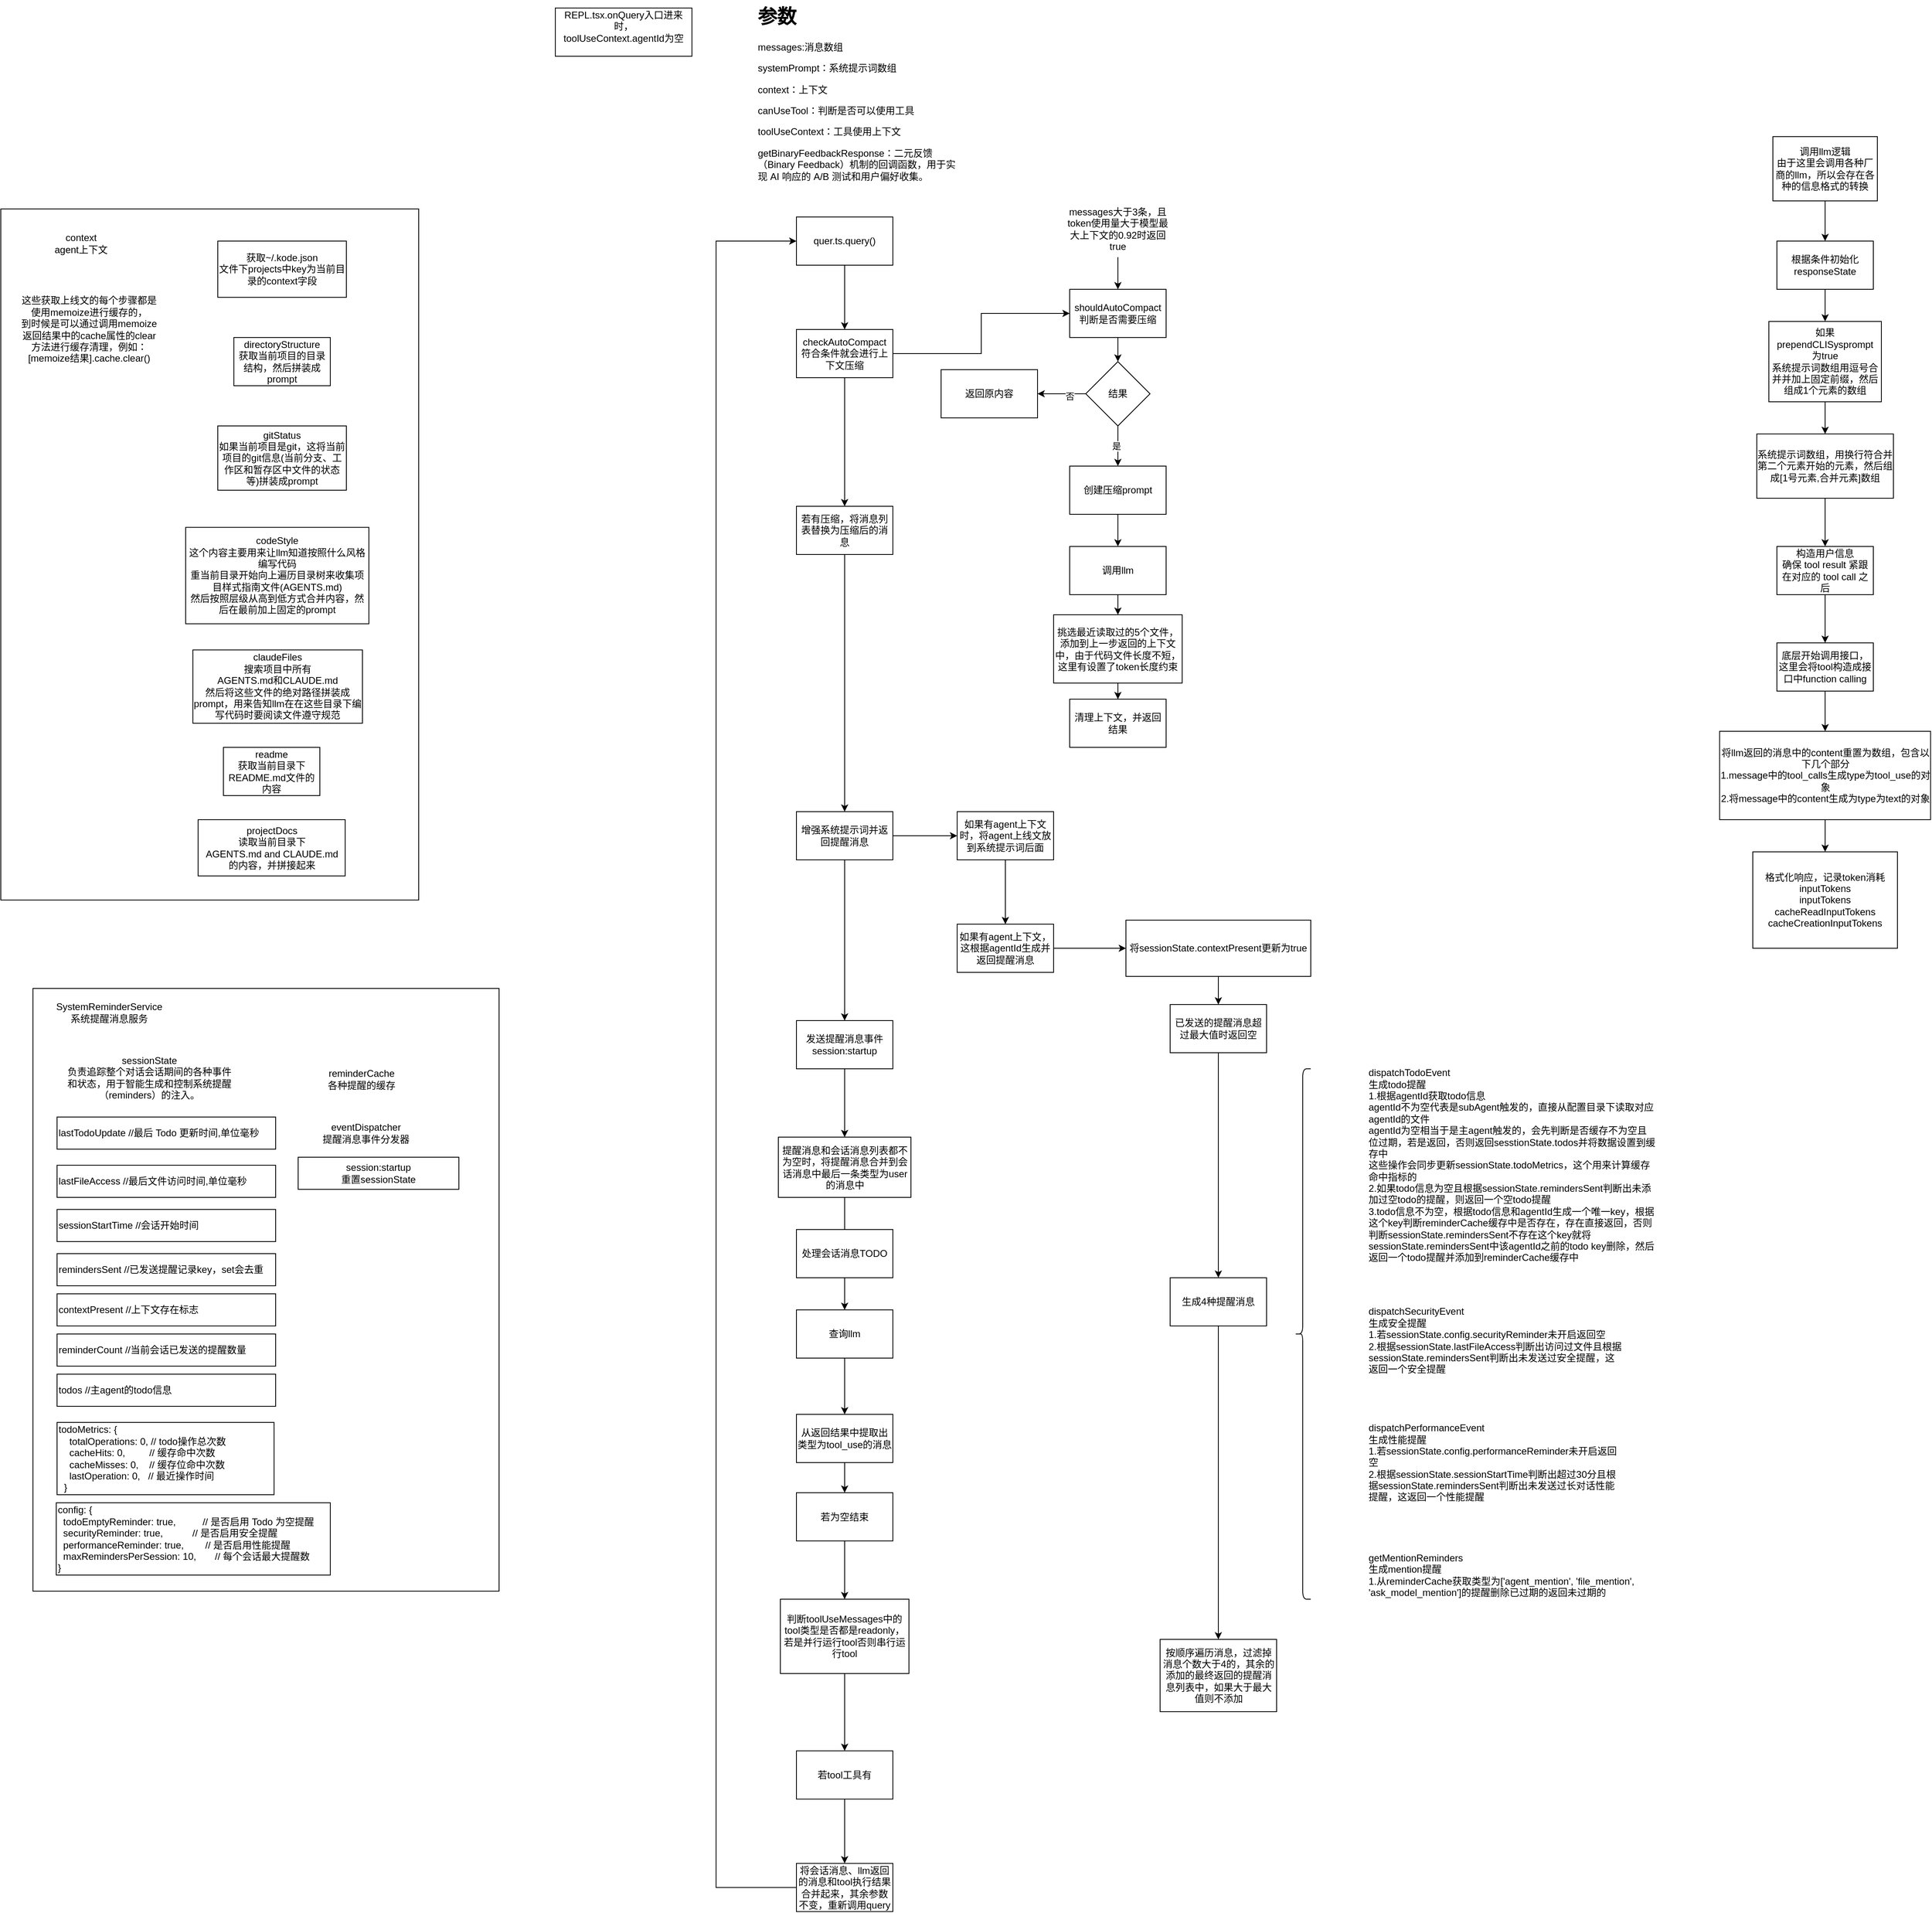 <mxfile version="28.2.5">
  <diagram name="第 1 页" id="Q0NscItecU1U9k1imM_O">
    <mxGraphModel dx="2130" dy="1872" grid="1" gridSize="10" guides="1" tooltips="1" connect="1" arrows="1" fold="1" page="1" pageScale="1" pageWidth="827" pageHeight="1169" math="0" shadow="0">
      <root>
        <mxCell id="0" />
        <mxCell id="1" parent="0" />
        <mxCell id="P5QHbWgMxLtJwnUJuL_Y-58" value="" style="rounded=0;whiteSpace=wrap;html=1;" parent="1" vertex="1">
          <mxGeometry x="-770" y="1050" width="580" height="750" as="geometry" />
        </mxCell>
        <mxCell id="P5QHbWgMxLtJwnUJuL_Y-53" value="" style="rounded=0;whiteSpace=wrap;html=1;" parent="1" vertex="1">
          <mxGeometry x="-810" y="80" width="520" height="860" as="geometry" />
        </mxCell>
        <mxCell id="P5QHbWgMxLtJwnUJuL_Y-4" value="" style="edgeStyle=orthogonalEdgeStyle;rounded=0;orthogonalLoop=1;jettySize=auto;html=1;" parent="1" source="P5QHbWgMxLtJwnUJuL_Y-1" target="P5QHbWgMxLtJwnUJuL_Y-3" edge="1">
          <mxGeometry relative="1" as="geometry" />
        </mxCell>
        <mxCell id="P5QHbWgMxLtJwnUJuL_Y-1" value="quer.ts.query()" style="rounded=0;whiteSpace=wrap;html=1;" parent="1" vertex="1">
          <mxGeometry x="180" y="90" width="120" height="60" as="geometry" />
        </mxCell>
        <mxCell id="P5QHbWgMxLtJwnUJuL_Y-6" value="" style="edgeStyle=orthogonalEdgeStyle;rounded=0;orthogonalLoop=1;jettySize=auto;html=1;entryX=0;entryY=0.5;entryDx=0;entryDy=0;" parent="1" source="P5QHbWgMxLtJwnUJuL_Y-3" target="P5QHbWgMxLtJwnUJuL_Y-5" edge="1">
          <mxGeometry relative="1" as="geometry" />
        </mxCell>
        <mxCell id="P5QHbWgMxLtJwnUJuL_Y-24" value="" style="edgeStyle=orthogonalEdgeStyle;rounded=0;orthogonalLoop=1;jettySize=auto;html=1;" parent="1" source="P5QHbWgMxLtJwnUJuL_Y-3" target="P5QHbWgMxLtJwnUJuL_Y-23" edge="1">
          <mxGeometry relative="1" as="geometry" />
        </mxCell>
        <mxCell id="P5QHbWgMxLtJwnUJuL_Y-3" value="checkAutoCompact&lt;div&gt;符合条件就会进行上下文压缩&lt;/div&gt;" style="rounded=0;whiteSpace=wrap;html=1;" parent="1" vertex="1">
          <mxGeometry x="180" y="230" width="120" height="60" as="geometry" />
        </mxCell>
        <mxCell id="P5QHbWgMxLtJwnUJuL_Y-9" value="" style="edgeStyle=orthogonalEdgeStyle;rounded=0;orthogonalLoop=1;jettySize=auto;html=1;" parent="1" source="P5QHbWgMxLtJwnUJuL_Y-5" target="P5QHbWgMxLtJwnUJuL_Y-8" edge="1">
          <mxGeometry relative="1" as="geometry" />
        </mxCell>
        <mxCell id="P5QHbWgMxLtJwnUJuL_Y-5" value="shouldAutoCompact&lt;div&gt;判断是否需要压缩&lt;/div&gt;" style="whiteSpace=wrap;html=1;rounded=0;" parent="1" vertex="1">
          <mxGeometry x="520" y="180" width="120" height="60" as="geometry" />
        </mxCell>
        <mxCell id="P5QHbWgMxLtJwnUJuL_Y-11" value="" style="edgeStyle=orthogonalEdgeStyle;rounded=0;orthogonalLoop=1;jettySize=auto;html=1;" parent="1" source="P5QHbWgMxLtJwnUJuL_Y-8" target="P5QHbWgMxLtJwnUJuL_Y-10" edge="1">
          <mxGeometry relative="1" as="geometry" />
        </mxCell>
        <mxCell id="P5QHbWgMxLtJwnUJuL_Y-13" value="是" style="edgeLabel;html=1;align=center;verticalAlign=middle;resizable=0;points=[];" parent="P5QHbWgMxLtJwnUJuL_Y-11" vertex="1" connectable="0">
          <mxGeometry x="0.009" y="-2" relative="1" as="geometry">
            <mxPoint as="offset" />
          </mxGeometry>
        </mxCell>
        <mxCell id="P5QHbWgMxLtJwnUJuL_Y-15" value="" style="edgeStyle=orthogonalEdgeStyle;rounded=0;orthogonalLoop=1;jettySize=auto;html=1;" parent="1" source="P5QHbWgMxLtJwnUJuL_Y-8" edge="1">
          <mxGeometry relative="1" as="geometry">
            <mxPoint x="480" y="310" as="targetPoint" />
          </mxGeometry>
        </mxCell>
        <mxCell id="P5QHbWgMxLtJwnUJuL_Y-16" value="否" style="edgeLabel;html=1;align=center;verticalAlign=middle;resizable=0;points=[];" parent="P5QHbWgMxLtJwnUJuL_Y-15" vertex="1" connectable="0">
          <mxGeometry x="-0.347" y="3" relative="1" as="geometry">
            <mxPoint as="offset" />
          </mxGeometry>
        </mxCell>
        <mxCell id="P5QHbWgMxLtJwnUJuL_Y-8" value="结果" style="rhombus;whiteSpace=wrap;html=1;rounded=0;" parent="1" vertex="1">
          <mxGeometry x="540" y="270" width="80" height="80" as="geometry" />
        </mxCell>
        <mxCell id="P5QHbWgMxLtJwnUJuL_Y-26" value="" style="edgeStyle=orthogonalEdgeStyle;rounded=0;orthogonalLoop=1;jettySize=auto;html=1;" parent="1" source="P5QHbWgMxLtJwnUJuL_Y-10" target="P5QHbWgMxLtJwnUJuL_Y-25" edge="1">
          <mxGeometry relative="1" as="geometry" />
        </mxCell>
        <mxCell id="P5QHbWgMxLtJwnUJuL_Y-10" value="创建压缩prompt" style="whiteSpace=wrap;html=1;rounded=0;" parent="1" vertex="1">
          <mxGeometry x="520" y="400" width="120" height="60" as="geometry" />
        </mxCell>
        <mxCell id="P5QHbWgMxLtJwnUJuL_Y-19" value="返回原内容" style="rounded=0;whiteSpace=wrap;html=1;" parent="1" vertex="1">
          <mxGeometry x="360" y="280" width="120" height="60" as="geometry" />
        </mxCell>
        <mxCell id="P5QHbWgMxLtJwnUJuL_Y-22" style="edgeStyle=orthogonalEdgeStyle;rounded=0;orthogonalLoop=1;jettySize=auto;html=1;exitX=0.5;exitY=1;exitDx=0;exitDy=0;entryX=0.5;entryY=0;entryDx=0;entryDy=0;" parent="1" source="P5QHbWgMxLtJwnUJuL_Y-21" target="P5QHbWgMxLtJwnUJuL_Y-5" edge="1">
          <mxGeometry relative="1" as="geometry" />
        </mxCell>
        <mxCell id="P5QHbWgMxLtJwnUJuL_Y-21" value="messages大于3条，且token使用量大于模型最大上下文的0.92时返回true" style="text;html=1;align=center;verticalAlign=middle;whiteSpace=wrap;rounded=0;" parent="1" vertex="1">
          <mxGeometry x="515" y="70" width="130" height="70" as="geometry" />
        </mxCell>
        <mxCell id="Ng6PZ43AAAkMnln1ni1C-2" value="" style="edgeStyle=orthogonalEdgeStyle;rounded=0;orthogonalLoop=1;jettySize=auto;html=1;" edge="1" parent="1" source="P5QHbWgMxLtJwnUJuL_Y-23" target="Ng6PZ43AAAkMnln1ni1C-1">
          <mxGeometry relative="1" as="geometry" />
        </mxCell>
        <mxCell id="P5QHbWgMxLtJwnUJuL_Y-23" value="若有压缩，将消息列表替换为压缩后的消息" style="whiteSpace=wrap;html=1;rounded=0;" parent="1" vertex="1">
          <mxGeometry x="180" y="450" width="120" height="60" as="geometry" />
        </mxCell>
        <mxCell id="P5QHbWgMxLtJwnUJuL_Y-41" value="" style="edgeStyle=orthogonalEdgeStyle;rounded=0;orthogonalLoop=1;jettySize=auto;html=1;" parent="1" source="P5QHbWgMxLtJwnUJuL_Y-25" target="P5QHbWgMxLtJwnUJuL_Y-40" edge="1">
          <mxGeometry relative="1" as="geometry" />
        </mxCell>
        <mxCell id="P5QHbWgMxLtJwnUJuL_Y-25" value="调用llm" style="whiteSpace=wrap;html=1;rounded=0;" parent="1" vertex="1">
          <mxGeometry x="520" y="500" width="120" height="60" as="geometry" />
        </mxCell>
        <mxCell id="P5QHbWgMxLtJwnUJuL_Y-29" value="" style="edgeStyle=orthogonalEdgeStyle;rounded=0;orthogonalLoop=1;jettySize=auto;html=1;" parent="1" source="P5QHbWgMxLtJwnUJuL_Y-27" target="P5QHbWgMxLtJwnUJuL_Y-28" edge="1">
          <mxGeometry relative="1" as="geometry" />
        </mxCell>
        <mxCell id="P5QHbWgMxLtJwnUJuL_Y-27" value="调用llm逻辑&lt;div&gt;由于这里会调用各种厂商的llm，所以会存在各种的信息格式的转换&lt;/div&gt;" style="rounded=0;whiteSpace=wrap;html=1;" parent="1" vertex="1">
          <mxGeometry x="1395" y="-10" width="130" height="80" as="geometry" />
        </mxCell>
        <mxCell id="P5QHbWgMxLtJwnUJuL_Y-31" value="" style="edgeStyle=orthogonalEdgeStyle;rounded=0;orthogonalLoop=1;jettySize=auto;html=1;" parent="1" source="P5QHbWgMxLtJwnUJuL_Y-28" target="P5QHbWgMxLtJwnUJuL_Y-30" edge="1">
          <mxGeometry relative="1" as="geometry" />
        </mxCell>
        <mxCell id="P5QHbWgMxLtJwnUJuL_Y-28" value="根据条件初始化&lt;div&gt;responseState&lt;/div&gt;" style="whiteSpace=wrap;html=1;rounded=0;" parent="1" vertex="1">
          <mxGeometry x="1400" y="120" width="120" height="60" as="geometry" />
        </mxCell>
        <mxCell id="P5QHbWgMxLtJwnUJuL_Y-33" value="" style="edgeStyle=orthogonalEdgeStyle;rounded=0;orthogonalLoop=1;jettySize=auto;html=1;" parent="1" source="P5QHbWgMxLtJwnUJuL_Y-30" target="P5QHbWgMxLtJwnUJuL_Y-32" edge="1">
          <mxGeometry relative="1" as="geometry" />
        </mxCell>
        <mxCell id="P5QHbWgMxLtJwnUJuL_Y-30" value="如果prependCLISysprompt&lt;div&gt;为true&lt;/div&gt;&lt;div&gt;系统提示词数组用逗号合并并加上固定前缀，然后组成1个元素的数组&lt;/div&gt;" style="whiteSpace=wrap;html=1;rounded=0;" parent="1" vertex="1">
          <mxGeometry x="1390" y="220" width="140" height="100" as="geometry" />
        </mxCell>
        <mxCell id="P5QHbWgMxLtJwnUJuL_Y-35" value="" style="edgeStyle=orthogonalEdgeStyle;rounded=0;orthogonalLoop=1;jettySize=auto;html=1;" parent="1" source="P5QHbWgMxLtJwnUJuL_Y-32" target="P5QHbWgMxLtJwnUJuL_Y-34" edge="1">
          <mxGeometry relative="1" as="geometry" />
        </mxCell>
        <mxCell id="P5QHbWgMxLtJwnUJuL_Y-32" value="系统提示词数组，用换行符合并第二个元素开始的元素，然后组成[1号元素,合并元素]数组" style="whiteSpace=wrap;html=1;rounded=0;" parent="1" vertex="1">
          <mxGeometry x="1375" y="360" width="170" height="80" as="geometry" />
        </mxCell>
        <mxCell id="P5QHbWgMxLtJwnUJuL_Y-37" value="" style="edgeStyle=orthogonalEdgeStyle;rounded=0;orthogonalLoop=1;jettySize=auto;html=1;" parent="1" source="P5QHbWgMxLtJwnUJuL_Y-34" target="P5QHbWgMxLtJwnUJuL_Y-36" edge="1">
          <mxGeometry relative="1" as="geometry" />
        </mxCell>
        <mxCell id="P5QHbWgMxLtJwnUJuL_Y-34" value="构造用户信息&lt;div&gt;确保 tool result 紧跟在对应的 tool call 之后&lt;/div&gt;" style="whiteSpace=wrap;html=1;rounded=0;" parent="1" vertex="1">
          <mxGeometry x="1400" y="500" width="120" height="60" as="geometry" />
        </mxCell>
        <mxCell id="P5QHbWgMxLtJwnUJuL_Y-39" value="" style="edgeStyle=orthogonalEdgeStyle;rounded=0;orthogonalLoop=1;jettySize=auto;html=1;" parent="1" source="Ng6PZ43AAAkMnln1ni1C-44" target="P5QHbWgMxLtJwnUJuL_Y-38" edge="1">
          <mxGeometry relative="1" as="geometry" />
        </mxCell>
        <mxCell id="P5QHbWgMxLtJwnUJuL_Y-36" value="底层开始调用接口，这里会将tool构造成接口中function calling" style="whiteSpace=wrap;html=1;rounded=0;" parent="1" vertex="1">
          <mxGeometry x="1400" y="620" width="120" height="60" as="geometry" />
        </mxCell>
        <mxCell id="P5QHbWgMxLtJwnUJuL_Y-38" value="格式化响应，记录token消耗&lt;div&gt;inputTokens&lt;/div&gt;&lt;div&gt;inputTokens&lt;/div&gt;&lt;div&gt;cacheReadInputTokens&lt;/div&gt;&lt;div&gt;cacheCreationInputTokens&lt;/div&gt;" style="whiteSpace=wrap;html=1;rounded=0;" parent="1" vertex="1">
          <mxGeometry x="1370" y="880" width="180" height="120" as="geometry" />
        </mxCell>
        <mxCell id="P5QHbWgMxLtJwnUJuL_Y-43" value="" style="edgeStyle=orthogonalEdgeStyle;rounded=0;orthogonalLoop=1;jettySize=auto;html=1;" parent="1" source="P5QHbWgMxLtJwnUJuL_Y-40" target="P5QHbWgMxLtJwnUJuL_Y-42" edge="1">
          <mxGeometry relative="1" as="geometry" />
        </mxCell>
        <mxCell id="P5QHbWgMxLtJwnUJuL_Y-40" value="挑选最近读取过的5个文件，添加到上一步返回的上下文中，由于代码文件长度不短，这里有设置了token长度约束" style="whiteSpace=wrap;html=1;rounded=0;" parent="1" vertex="1">
          <mxGeometry x="500" y="585" width="160" height="85" as="geometry" />
        </mxCell>
        <mxCell id="P5QHbWgMxLtJwnUJuL_Y-42" value="清理上下文，并返回结果" style="whiteSpace=wrap;html=1;rounded=0;" parent="1" vertex="1">
          <mxGeometry x="520" y="690" width="120" height="60" as="geometry" />
        </mxCell>
        <mxCell id="P5QHbWgMxLtJwnUJuL_Y-45" value="codeStyle&lt;br&gt;&lt;div&gt;这个内容主要用来让llm知道按照什么风格编写代码&lt;br&gt;&lt;div&gt;重当前目录开始向上遍历目录树来收集项目样式指南文件(AGENTS.md)&lt;/div&gt;&lt;div&gt;然后按照层级从高到低方式合并内容，然后在最前加上固定的prompt&lt;/div&gt;&lt;/div&gt;" style="rounded=0;whiteSpace=wrap;html=1;" parent="1" vertex="1">
          <mxGeometry x="-580" y="476.25" width="228" height="120" as="geometry" />
        </mxCell>
        <mxCell id="P5QHbWgMxLtJwnUJuL_Y-46" value="获取~/.kode.json&lt;div&gt;文件下projects中key为当前目录的context字段&lt;/div&gt;" style="rounded=0;whiteSpace=wrap;html=1;" parent="1" vertex="1">
          <mxGeometry x="-540" y="120" width="160" height="70" as="geometry" />
        </mxCell>
        <mxCell id="P5QHbWgMxLtJwnUJuL_Y-47" value="&lt;div&gt;directoryStructure&lt;/div&gt;获取当前项目的目录结构，然后拼装成prompt" style="rounded=0;whiteSpace=wrap;html=1;" parent="1" vertex="1">
          <mxGeometry x="-520" y="240" width="120" height="60" as="geometry" />
        </mxCell>
        <mxCell id="P5QHbWgMxLtJwnUJuL_Y-48" value="这些获取上线文的每个步骤都是使用memoize进行缓存的，&lt;div&gt;到时候是可以通过调用memoize返回结果中的cache属性的clear方法进行缓存清理，例如：&lt;/div&gt;&lt;div&gt;[memoize结果].cache.clear()&lt;/div&gt;" style="text;html=1;align=center;verticalAlign=middle;whiteSpace=wrap;rounded=0;" parent="1" vertex="1">
          <mxGeometry x="-790" y="180" width="180" height="100" as="geometry" />
        </mxCell>
        <mxCell id="P5QHbWgMxLtJwnUJuL_Y-49" value="&lt;div&gt;claudeFiles&lt;/div&gt;搜索项目中所有&lt;div&gt;AGENTS.md和CLAUDE.md&lt;/div&gt;&lt;div&gt;然后将这些文件的绝对路径拼装成prompt，用来告知llm在在这些目录下编写代码时要阅读文件遵守规范&lt;/div&gt;" style="rounded=0;whiteSpace=wrap;html=1;" parent="1" vertex="1">
          <mxGeometry x="-571" y="628.75" width="211" height="91.25" as="geometry" />
        </mxCell>
        <mxCell id="P5QHbWgMxLtJwnUJuL_Y-50" value="&lt;div&gt;gitStatus&lt;/div&gt;如果当前项目是git，这将当前项目的git信息(当前分支、工作区和暂存区中文件的状态等)拼装成prompt" style="rounded=0;whiteSpace=wrap;html=1;" parent="1" vertex="1">
          <mxGeometry x="-540" y="350" width="160" height="80" as="geometry" />
        </mxCell>
        <mxCell id="P5QHbWgMxLtJwnUJuL_Y-51" value="&lt;div&gt;readme&lt;/div&gt;获取当前目录下README.md文件的内容" style="rounded=0;whiteSpace=wrap;html=1;" parent="1" vertex="1">
          <mxGeometry x="-533" y="750" width="120" height="60" as="geometry" />
        </mxCell>
        <mxCell id="P5QHbWgMxLtJwnUJuL_Y-52" value="projectDocs&lt;div&gt;读取当前目录下&lt;/div&gt;&lt;div&gt;AGENTS.md and CLAUDE.md&lt;/div&gt;&lt;div&gt;的内容，并拼接起来&lt;/div&gt;" style="rounded=0;whiteSpace=wrap;html=1;" parent="1" vertex="1">
          <mxGeometry x="-564.5" y="840" width="183" height="70" as="geometry" />
        </mxCell>
        <mxCell id="P5QHbWgMxLtJwnUJuL_Y-54" value="context&lt;div&gt;agent上下文&lt;/div&gt;" style="text;html=1;align=center;verticalAlign=middle;whiteSpace=wrap;rounded=0;" parent="1" vertex="1">
          <mxGeometry x="-760" y="105" width="100" height="35" as="geometry" />
        </mxCell>
        <mxCell id="P5QHbWgMxLtJwnUJuL_Y-56" value="&lt;h1 style=&quot;margin-top: 0px;&quot;&gt;参数&lt;/h1&gt;&lt;p&gt;messages:消息数组&lt;/p&gt;&lt;p&gt;systemPrompt：系统提示词数组&lt;/p&gt;&lt;p&gt;context：上下文&lt;/p&gt;&lt;p&gt;canUseTool：判断是否可以使用工具&lt;/p&gt;&lt;p&gt;toolUseContext：工具使用上下文&lt;/p&gt;&lt;p&gt;getBinaryFeedbackResponse：二元反馈（Binary Feedback）机制的回调函数，用于实现 AI 响应的 A/B 测试和用户偏好收集。&lt;/p&gt;" style="text;html=1;whiteSpace=wrap;overflow=hidden;rounded=0;" parent="1" vertex="1">
          <mxGeometry x="130" y="-180" width="250" height="250" as="geometry" />
        </mxCell>
        <mxCell id="P5QHbWgMxLtJwnUJuL_Y-57" value="REPL.tsx.onQuery入口进来时，&lt;div&gt;&lt;span style=&quot;text-align: left;&quot;&gt;toolUseContext.&lt;/span&gt;agentId为空&lt;/div&gt;&lt;div&gt;&lt;br&gt;&lt;/div&gt;" style="rounded=0;whiteSpace=wrap;html=1;" parent="1" vertex="1">
          <mxGeometry x="-120" y="-170" width="170" height="60" as="geometry" />
        </mxCell>
        <mxCell id="P5QHbWgMxLtJwnUJuL_Y-59" value="SystemReminderService&lt;div&gt;系统提醒消息服务&lt;/div&gt;" style="text;html=1;align=center;verticalAlign=middle;whiteSpace=wrap;rounded=0;" parent="1" vertex="1">
          <mxGeometry x="-750" y="1070" width="150" height="20" as="geometry" />
        </mxCell>
        <mxCell id="P5QHbWgMxLtJwnUJuL_Y-60" value="&lt;div&gt;sessionState&lt;/div&gt;负责追踪整个对话会话期间的各种事件和状态，用于智能生成和控制系统提醒（reminders）的注入。" style="text;html=1;align=center;verticalAlign=middle;whiteSpace=wrap;rounded=0;" parent="1" vertex="1">
          <mxGeometry x="-730" y="1130" width="210" height="61" as="geometry" />
        </mxCell>
        <mxCell id="P5QHbWgMxLtJwnUJuL_Y-61" value="&lt;div&gt;config: {&lt;/div&gt;&lt;div&gt;&amp;nbsp; todoEmptyReminder: true,&amp;nbsp; &amp;nbsp; &amp;nbsp; &amp;nbsp; &amp;nbsp; // 是否启用 Todo 为空提醒&lt;/div&gt;&lt;div&gt;&amp;nbsp; securityReminder: true,&amp;nbsp; &amp;nbsp; &amp;nbsp; &amp;nbsp; &amp;nbsp; &amp;nbsp;// 是否启用安全提醒&lt;/div&gt;&lt;div&gt;&amp;nbsp; performanceReminder: true,&amp;nbsp; &amp;nbsp; &amp;nbsp; &amp;nbsp; // 是否启用性能提醒&lt;/div&gt;&lt;div&gt;&amp;nbsp; maxRemindersPerSession: 10,&amp;nbsp; &amp;nbsp; &amp;nbsp; &amp;nbsp;// 每个会话最大提醒数&lt;/div&gt;&lt;div&gt;}&lt;/div&gt;" style="rounded=0;whiteSpace=wrap;html=1;align=left;" parent="1" vertex="1">
          <mxGeometry x="-741" y="1690" width="341" height="90" as="geometry" />
        </mxCell>
        <mxCell id="P5QHbWgMxLtJwnUJuL_Y-62" value="lastTodoUpdate //最后 Todo 更新时间,单位毫秒" style="rounded=0;whiteSpace=wrap;html=1;align=left;" parent="1" vertex="1">
          <mxGeometry x="-740" y="1210" width="272" height="40" as="geometry" />
        </mxCell>
        <mxCell id="P5QHbWgMxLtJwnUJuL_Y-63" value="lastFileAccess //最后文件访问时间,单位毫秒" style="rounded=0;whiteSpace=wrap;html=1;align=left;" parent="1" vertex="1">
          <mxGeometry x="-740" y="1270" width="272" height="40" as="geometry" />
        </mxCell>
        <mxCell id="P5QHbWgMxLtJwnUJuL_Y-64" value="sessionStartTime //会话开始时间" style="rounded=0;whiteSpace=wrap;html=1;align=left;" parent="1" vertex="1">
          <mxGeometry x="-740" y="1325" width="272" height="40" as="geometry" />
        </mxCell>
        <mxCell id="P5QHbWgMxLtJwnUJuL_Y-65" value="remindersSent //已发送提醒记录key，set会去重" style="rounded=0;whiteSpace=wrap;html=1;align=left;" parent="1" vertex="1">
          <mxGeometry x="-740" y="1380" width="272" height="40" as="geometry" />
        </mxCell>
        <mxCell id="P5QHbWgMxLtJwnUJuL_Y-66" value="contextPresent //上下文存在标志" style="rounded=0;whiteSpace=wrap;html=1;align=left;" parent="1" vertex="1">
          <mxGeometry x="-740" y="1430" width="272" height="40" as="geometry" />
        </mxCell>
        <mxCell id="P5QHbWgMxLtJwnUJuL_Y-67" value="reminderCount //当前会话已发送的提醒数量" style="rounded=0;whiteSpace=wrap;html=1;align=left;" parent="1" vertex="1">
          <mxGeometry x="-740" y="1480" width="272" height="40" as="geometry" />
        </mxCell>
        <mxCell id="Ng6PZ43AAAkMnln1ni1C-4" value="" style="edgeStyle=orthogonalEdgeStyle;rounded=0;orthogonalLoop=1;jettySize=auto;html=1;" edge="1" parent="1" source="Ng6PZ43AAAkMnln1ni1C-1" target="Ng6PZ43AAAkMnln1ni1C-3">
          <mxGeometry relative="1" as="geometry" />
        </mxCell>
        <mxCell id="Ng6PZ43AAAkMnln1ni1C-25" value="" style="edgeStyle=orthogonalEdgeStyle;rounded=0;orthogonalLoop=1;jettySize=auto;html=1;" edge="1" parent="1" source="Ng6PZ43AAAkMnln1ni1C-1" target="Ng6PZ43AAAkMnln1ni1C-24">
          <mxGeometry relative="1" as="geometry" />
        </mxCell>
        <mxCell id="Ng6PZ43AAAkMnln1ni1C-1" value="增强系统提示词并返回提醒消息" style="whiteSpace=wrap;html=1;rounded=0;" vertex="1" parent="1">
          <mxGeometry x="180" y="830" width="120" height="60" as="geometry" />
        </mxCell>
        <mxCell id="Ng6PZ43AAAkMnln1ni1C-6" value="" style="edgeStyle=orthogonalEdgeStyle;rounded=0;orthogonalLoop=1;jettySize=auto;html=1;" edge="1" parent="1" source="Ng6PZ43AAAkMnln1ni1C-3" target="Ng6PZ43AAAkMnln1ni1C-5">
          <mxGeometry relative="1" as="geometry" />
        </mxCell>
        <mxCell id="Ng6PZ43AAAkMnln1ni1C-3" value="如果有agent上下文时，将agent上线文放到系统提示词后面" style="whiteSpace=wrap;html=1;rounded=0;" vertex="1" parent="1">
          <mxGeometry x="380" y="830" width="120" height="60" as="geometry" />
        </mxCell>
        <mxCell id="Ng6PZ43AAAkMnln1ni1C-8" value="" style="edgeStyle=orthogonalEdgeStyle;rounded=0;orthogonalLoop=1;jettySize=auto;html=1;" edge="1" parent="1" source="Ng6PZ43AAAkMnln1ni1C-5" target="Ng6PZ43AAAkMnln1ni1C-7">
          <mxGeometry relative="1" as="geometry" />
        </mxCell>
        <mxCell id="Ng6PZ43AAAkMnln1ni1C-5" value="如果有agent上下文，这根据agentId生成并返回提醒消息" style="whiteSpace=wrap;html=1;rounded=0;" vertex="1" parent="1">
          <mxGeometry x="380" y="970" width="120" height="60" as="geometry" />
        </mxCell>
        <mxCell id="Ng6PZ43AAAkMnln1ni1C-10" value="" style="edgeStyle=orthogonalEdgeStyle;rounded=0;orthogonalLoop=1;jettySize=auto;html=1;" edge="1" parent="1" source="Ng6PZ43AAAkMnln1ni1C-7" target="Ng6PZ43AAAkMnln1ni1C-9">
          <mxGeometry relative="1" as="geometry" />
        </mxCell>
        <mxCell id="Ng6PZ43AAAkMnln1ni1C-7" value="将sessionState.contextPresent更新为true" style="whiteSpace=wrap;html=1;rounded=0;" vertex="1" parent="1">
          <mxGeometry x="590" y="965" width="230" height="70" as="geometry" />
        </mxCell>
        <mxCell id="Ng6PZ43AAAkMnln1ni1C-12" value="" style="edgeStyle=orthogonalEdgeStyle;rounded=0;orthogonalLoop=1;jettySize=auto;html=1;" edge="1" parent="1" source="Ng6PZ43AAAkMnln1ni1C-9" target="Ng6PZ43AAAkMnln1ni1C-11">
          <mxGeometry relative="1" as="geometry" />
        </mxCell>
        <mxCell id="Ng6PZ43AAAkMnln1ni1C-9" value="已发送的提醒消息超过最大值时返回空" style="whiteSpace=wrap;html=1;rounded=0;" vertex="1" parent="1">
          <mxGeometry x="645" y="1070" width="120" height="60" as="geometry" />
        </mxCell>
        <mxCell id="Ng6PZ43AAAkMnln1ni1C-14" value="" style="edgeStyle=orthogonalEdgeStyle;rounded=0;orthogonalLoop=1;jettySize=auto;html=1;" edge="1" parent="1" source="Ng6PZ43AAAkMnln1ni1C-11" target="Ng6PZ43AAAkMnln1ni1C-13">
          <mxGeometry relative="1" as="geometry" />
        </mxCell>
        <mxCell id="Ng6PZ43AAAkMnln1ni1C-11" value="生成4种提醒消息" style="whiteSpace=wrap;html=1;rounded=0;" vertex="1" parent="1">
          <mxGeometry x="645" y="1410" width="120" height="60" as="geometry" />
        </mxCell>
        <mxCell id="Ng6PZ43AAAkMnln1ni1C-13" value="按顺序遍历消息，过滤掉消息个数大于4的，其余的添加的最终返回的提醒消息列表中，如果大于最大值则不添加" style="whiteSpace=wrap;html=1;rounded=0;" vertex="1" parent="1">
          <mxGeometry x="632.5" y="1860" width="145" height="90" as="geometry" />
        </mxCell>
        <mxCell id="Ng6PZ43AAAkMnln1ni1C-16" value="dispatchTodoEvent&lt;div&gt;生成todo提醒&lt;/div&gt;&lt;div&gt;1.根据agentId获取todo信息&lt;/div&gt;&lt;div&gt;agentId不为空代表是subAgent触发的，直接从配置目录下读取对应agentId的文件&lt;/div&gt;&lt;div&gt;agentId为空相当于是主agent触发的，会先判断是否缓存不为空且位过期，若是返回，否则返回sesstionState.todos并将数据设置到缓存中&lt;/div&gt;&lt;div&gt;这些操作会同步更新sessionState.todoMetrics，这个用来计算缓存命中指标的&lt;/div&gt;&lt;div&gt;2.如果todo信息为空且根据sessionState.remindersSent判断出未添加过空todo的提醒，则返回一个空todo提醒&lt;/div&gt;&lt;div&gt;3.todo信息不为空，根据todo信息和agentId生成一个唯一key，根据这个key判断reminderCache缓存中是否存在，存在直接返回，否则判断sessionState.remindersSent不存在这个key就将sessionState.remindersSent中该agentId之前的todo key删除，然后返回一个todo提醒并添加到reminderCache缓存中&lt;/div&gt;" style="text;html=1;align=left;verticalAlign=middle;whiteSpace=wrap;rounded=0;" vertex="1" parent="1">
          <mxGeometry x="890" y="1140" width="360" height="260" as="geometry" />
        </mxCell>
        <mxCell id="Ng6PZ43AAAkMnln1ni1C-17" value="todos //主agent的todo信息" style="rounded=0;whiteSpace=wrap;html=1;align=left;" vertex="1" parent="1">
          <mxGeometry x="-740" y="1530" width="272" height="40" as="geometry" />
        </mxCell>
        <mxCell id="Ng6PZ43AAAkMnln1ni1C-18" value="todoMetrics:&amp;nbsp;&lt;span style=&quot;background-color: transparent;&quot;&gt;{&lt;/span&gt;&lt;div&gt;&amp;nbsp; &amp;nbsp; totalOperations: 0, // todo操作总次数&lt;/div&gt;&lt;div&gt;&amp;nbsp; &amp;nbsp; cacheHits: 0,&amp;nbsp; &amp;nbsp; &amp;nbsp; &amp;nbsp; &amp;nbsp;// 缓存命中次数&lt;/div&gt;&lt;div&gt;&amp;nbsp; &amp;nbsp; cacheMisses: 0,&amp;nbsp; &amp;nbsp; // 缓存位命中次数&lt;/div&gt;&lt;div&gt;&amp;nbsp; &amp;nbsp; lastOperation: 0,&amp;nbsp; &amp;nbsp;// 最近操作时间&lt;/div&gt;&lt;div&gt;&amp;nbsp; }&lt;/div&gt;" style="rounded=0;whiteSpace=wrap;html=1;align=left;" vertex="1" parent="1">
          <mxGeometry x="-740" y="1590" width="270" height="90" as="geometry" />
        </mxCell>
        <mxCell id="Ng6PZ43AAAkMnln1ni1C-19" value="reminderCache&lt;div&gt;各种提醒的缓存&lt;/div&gt;" style="text;html=1;align=center;verticalAlign=middle;whiteSpace=wrap;rounded=0;" vertex="1" parent="1">
          <mxGeometry x="-412" y="1146" width="102" height="34" as="geometry" />
        </mxCell>
        <mxCell id="Ng6PZ43AAAkMnln1ni1C-20" value="dispatchSecurityEvent&lt;div&gt;生成安全提醒&lt;/div&gt;&lt;div&gt;1.若sessionState.config.securityReminder未开启返回空&lt;/div&gt;&lt;div&gt;2.根据sessionState.lastFileAccess判断出访问过文件且根据sessionState.remindersSent判断出未发送过安全提醒，这返回一个安全提醒&lt;/div&gt;" style="text;html=1;align=left;verticalAlign=middle;whiteSpace=wrap;rounded=0;" vertex="1" parent="1">
          <mxGeometry x="890" y="1435" width="320" height="105" as="geometry" />
        </mxCell>
        <mxCell id="Ng6PZ43AAAkMnln1ni1C-21" value="dispatchPerformanceEvent&lt;div&gt;生成性能提醒&lt;/div&gt;&lt;div&gt;1.若sessionState.config.performanceReminder未开启返回空&lt;/div&gt;&lt;div&gt;2.根据sessionState.sessionStartTime判断出超过30分且根据sessionState.remindersSent判断出未发送过长对话性能提醒，这返回一个性能提醒&lt;/div&gt;" style="text;html=1;align=left;verticalAlign=middle;whiteSpace=wrap;rounded=0;" vertex="1" parent="1">
          <mxGeometry x="890" y="1580" width="320" height="120" as="geometry" />
        </mxCell>
        <mxCell id="Ng6PZ43AAAkMnln1ni1C-22" value="getMentionReminders&lt;div&gt;生成mention提醒&lt;/div&gt;&lt;div&gt;1.从reminderCache获取类型为[&#39;agent_mention&#39;, &#39;file_mention&#39;, &#39;ask_model_mention&#39;]的提醒删除已过期的返回未过期的&lt;/div&gt;" style="text;html=1;align=left;verticalAlign=middle;whiteSpace=wrap;rounded=0;" vertex="1" parent="1">
          <mxGeometry x="890" y="1739" width="350" height="81" as="geometry" />
        </mxCell>
        <mxCell id="Ng6PZ43AAAkMnln1ni1C-23" value="" style="shape=curlyBracket;whiteSpace=wrap;html=1;rounded=1;labelPosition=left;verticalLabelPosition=middle;align=right;verticalAlign=middle;" vertex="1" parent="1">
          <mxGeometry x="800" y="1150" width="20" height="660" as="geometry" />
        </mxCell>
        <mxCell id="Ng6PZ43AAAkMnln1ni1C-29" value="" style="edgeStyle=orthogonalEdgeStyle;rounded=0;orthogonalLoop=1;jettySize=auto;html=1;" edge="1" parent="1" source="Ng6PZ43AAAkMnln1ni1C-24" target="Ng6PZ43AAAkMnln1ni1C-28">
          <mxGeometry relative="1" as="geometry" />
        </mxCell>
        <mxCell id="Ng6PZ43AAAkMnln1ni1C-24" value="发送提醒消息事件&lt;div&gt;session:startup&lt;/div&gt;" style="whiteSpace=wrap;html=1;rounded=0;" vertex="1" parent="1">
          <mxGeometry x="180" y="1090" width="120" height="60" as="geometry" />
        </mxCell>
        <mxCell id="Ng6PZ43AAAkMnln1ni1C-26" value="eventDispatcher&lt;div&gt;提醒消息事件分发器&lt;/div&gt;" style="text;html=1;align=center;verticalAlign=middle;whiteSpace=wrap;rounded=0;" vertex="1" parent="1">
          <mxGeometry x="-412" y="1210" width="113" height="40" as="geometry" />
        </mxCell>
        <mxCell id="Ng6PZ43AAAkMnln1ni1C-27" value="&lt;div&gt;session:startup&lt;/div&gt;重置sessionState" style="rounded=0;whiteSpace=wrap;html=1;" vertex="1" parent="1">
          <mxGeometry x="-440" y="1260" width="200" height="40" as="geometry" />
        </mxCell>
        <mxCell id="Ng6PZ43AAAkMnln1ni1C-31" value="" style="edgeStyle=orthogonalEdgeStyle;rounded=0;orthogonalLoop=1;jettySize=auto;html=1;" edge="1" parent="1" source="Ng6PZ43AAAkMnln1ni1C-28" target="Ng6PZ43AAAkMnln1ni1C-30">
          <mxGeometry relative="1" as="geometry" />
        </mxCell>
        <mxCell id="Ng6PZ43AAAkMnln1ni1C-28" value="提醒消息和会话消息列表都不为空时，将提醒消息合并到会话消息中最后一条类型为user的消息中" style="whiteSpace=wrap;html=1;rounded=0;" vertex="1" parent="1">
          <mxGeometry x="157.5" y="1235" width="165" height="75" as="geometry" />
        </mxCell>
        <mxCell id="Ng6PZ43AAAkMnln1ni1C-33" value="" style="edgeStyle=orthogonalEdgeStyle;rounded=0;orthogonalLoop=1;jettySize=auto;html=1;" edge="1" parent="1" source="Ng6PZ43AAAkMnln1ni1C-30" target="Ng6PZ43AAAkMnln1ni1C-32">
          <mxGeometry relative="1" as="geometry" />
        </mxCell>
        <mxCell id="Ng6PZ43AAAkMnln1ni1C-30" value="查询llm" style="whiteSpace=wrap;html=1;rounded=0;" vertex="1" parent="1">
          <mxGeometry x="180" y="1450" width="120" height="60" as="geometry" />
        </mxCell>
        <mxCell id="Ng6PZ43AAAkMnln1ni1C-35" value="" style="edgeStyle=orthogonalEdgeStyle;rounded=0;orthogonalLoop=1;jettySize=auto;html=1;" edge="1" parent="1" source="Ng6PZ43AAAkMnln1ni1C-32" target="Ng6PZ43AAAkMnln1ni1C-34">
          <mxGeometry relative="1" as="geometry" />
        </mxCell>
        <mxCell id="Ng6PZ43AAAkMnln1ni1C-32" value="从返回结果中提取出类型为tool_use的消息" style="whiteSpace=wrap;html=1;rounded=0;" vertex="1" parent="1">
          <mxGeometry x="180" y="1580" width="120" height="60" as="geometry" />
        </mxCell>
        <mxCell id="Ng6PZ43AAAkMnln1ni1C-37" value="" style="edgeStyle=orthogonalEdgeStyle;rounded=0;orthogonalLoop=1;jettySize=auto;html=1;" edge="1" parent="1" source="Ng6PZ43AAAkMnln1ni1C-34" target="Ng6PZ43AAAkMnln1ni1C-36">
          <mxGeometry relative="1" as="geometry" />
        </mxCell>
        <mxCell id="Ng6PZ43AAAkMnln1ni1C-34" value="若为空结束" style="whiteSpace=wrap;html=1;rounded=0;" vertex="1" parent="1">
          <mxGeometry x="180" y="1677.5" width="120" height="60" as="geometry" />
        </mxCell>
        <mxCell id="Ng6PZ43AAAkMnln1ni1C-39" value="" style="edgeStyle=orthogonalEdgeStyle;rounded=0;orthogonalLoop=1;jettySize=auto;html=1;" edge="1" parent="1" source="Ng6PZ43AAAkMnln1ni1C-36" target="Ng6PZ43AAAkMnln1ni1C-38">
          <mxGeometry relative="1" as="geometry" />
        </mxCell>
        <mxCell id="Ng6PZ43AAAkMnln1ni1C-36" value="判断toolUseMessages中的tool类型是否都是readonly，若是并行运行tool否则串行运行tool" style="whiteSpace=wrap;html=1;rounded=0;" vertex="1" parent="1">
          <mxGeometry x="160" y="1810" width="160" height="92.5" as="geometry" />
        </mxCell>
        <mxCell id="Ng6PZ43AAAkMnln1ni1C-41" value="" style="edgeStyle=orthogonalEdgeStyle;rounded=0;orthogonalLoop=1;jettySize=auto;html=1;" edge="1" parent="1" source="Ng6PZ43AAAkMnln1ni1C-38" target="Ng6PZ43AAAkMnln1ni1C-40">
          <mxGeometry relative="1" as="geometry" />
        </mxCell>
        <mxCell id="Ng6PZ43AAAkMnln1ni1C-38" value="若tool工具有" style="whiteSpace=wrap;html=1;rounded=0;" vertex="1" parent="1">
          <mxGeometry x="180" y="1998.75" width="120" height="60" as="geometry" />
        </mxCell>
        <mxCell id="Ng6PZ43AAAkMnln1ni1C-42" style="edgeStyle=orthogonalEdgeStyle;rounded=0;orthogonalLoop=1;jettySize=auto;html=1;exitX=0;exitY=0.5;exitDx=0;exitDy=0;entryX=0;entryY=0.5;entryDx=0;entryDy=0;" edge="1" parent="1" source="Ng6PZ43AAAkMnln1ni1C-40" target="P5QHbWgMxLtJwnUJuL_Y-1">
          <mxGeometry relative="1" as="geometry">
            <Array as="points">
              <mxPoint x="80" y="2169" />
              <mxPoint x="80" y="120" />
            </Array>
          </mxGeometry>
        </mxCell>
        <mxCell id="Ng6PZ43AAAkMnln1ni1C-40" value="将会话消息、llm返回的消息和tool执行结果合并起来，其余参数不变，重新调用query" style="whiteSpace=wrap;html=1;rounded=0;" vertex="1" parent="1">
          <mxGeometry x="180" y="2138.75" width="120" height="60" as="geometry" />
        </mxCell>
        <mxCell id="Ng6PZ43AAAkMnln1ni1C-43" value="处理会话消息TODO" style="rounded=0;whiteSpace=wrap;html=1;" vertex="1" parent="1">
          <mxGeometry x="180" y="1350" width="120" height="60" as="geometry" />
        </mxCell>
        <mxCell id="Ng6PZ43AAAkMnln1ni1C-45" value="" style="edgeStyle=orthogonalEdgeStyle;rounded=0;orthogonalLoop=1;jettySize=auto;html=1;" edge="1" parent="1" source="P5QHbWgMxLtJwnUJuL_Y-36" target="Ng6PZ43AAAkMnln1ni1C-44">
          <mxGeometry relative="1" as="geometry">
            <mxPoint x="1460" y="680" as="sourcePoint" />
            <mxPoint x="1460" y="830" as="targetPoint" />
          </mxGeometry>
        </mxCell>
        <mxCell id="Ng6PZ43AAAkMnln1ni1C-44" value="将llm返回的消息中的content重置为数组，包含以下几个部分&lt;div&gt;1.message中的tool_calls生成type为tool_use的对象&lt;/div&gt;&lt;div&gt;2.将message中的content生成为type为text的对象&lt;/div&gt;" style="rounded=0;whiteSpace=wrap;html=1;" vertex="1" parent="1">
          <mxGeometry x="1328.75" y="730" width="262.5" height="110" as="geometry" />
        </mxCell>
      </root>
    </mxGraphModel>
  </diagram>
</mxfile>
